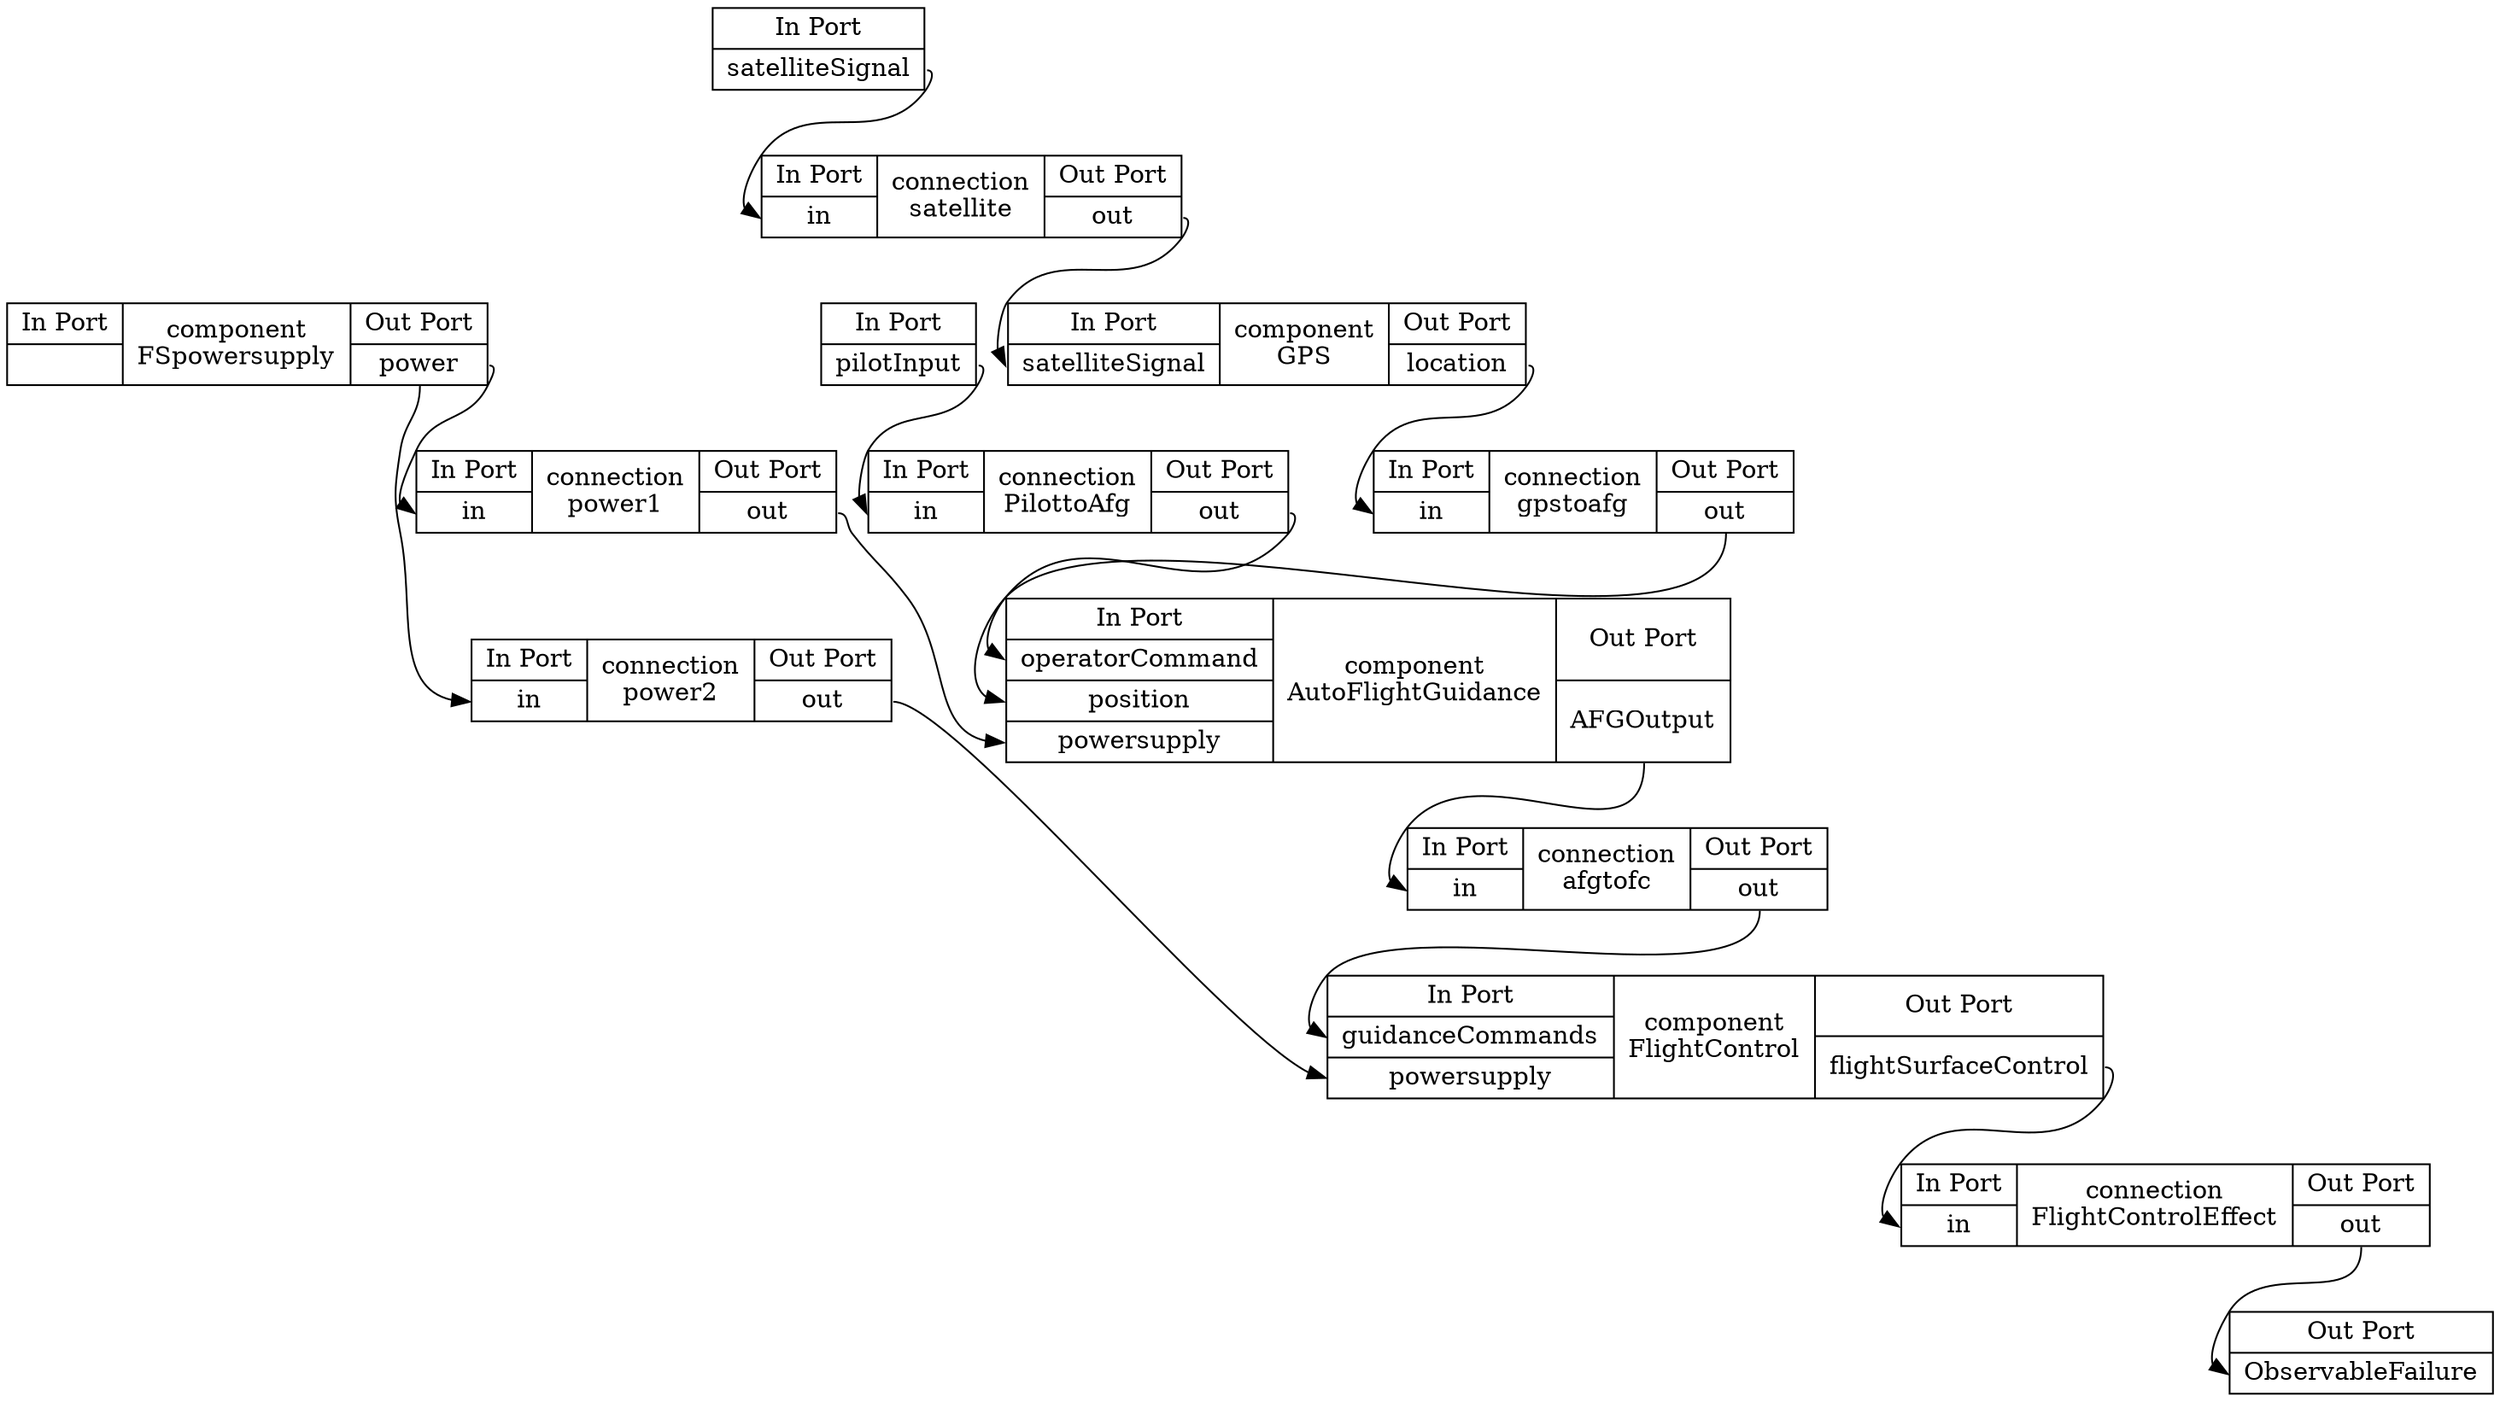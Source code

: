 digraph "component:$$AWAS#FlightSystem_tier1_Instance" {

  rankdir=TB

   "component:$$AWAS$FlightSystem_tier1_Instance#AutoFlightGuidance" [label="{In Port|<operatorCommand>operatorCommand|<position>position|<powersupply>powersupply} |component\nAutoFlightGuidance|{Out Port|<AFGOutput>AFGOutput} ",  shape="record"] 
   "component:$$AWAS$FlightSystem_tier1_Instance#FSpowersupply" [label="{In Port|} |component\nFSpowersupply|{Out Port|<power>power} ",  shape="record"] 
   "component:$$AWAS$FlightSystem_tier1_Instance#FlightControl" [label="{In Port|<guidanceCommands>guidanceCommands|<powersupply>powersupply} |component\nFlightControl|{Out Port|<flightSurfaceControl>flightSurfaceControl} ",  shape="record"] 
   "component:$$AWAS$FlightSystem_tier1_Instance#GPS" [label="{In Port|<satelliteSignal>satelliteSignal} |component\nGPS|{Out Port|<location>location} ",  shape="record"] 
   "connection:$$AWAS$FlightSystem_tier1_Instance#FlightControlEffect" [label="{In Port|<in>in} |connection\nFlightControlEffect|{Out Port|<out>out} ",  shape="record"] 
   "connection:$$AWAS$FlightSystem_tier1_Instance#PilottoAfg" [label="{In Port|<in>in} |connection\nPilottoAfg|{Out Port|<out>out} ",  shape="record"] 
   "connection:$$AWAS$FlightSystem_tier1_Instance#afgtofc" [label="{In Port|<in>in} |connection\nafgtofc|{Out Port|<out>out} ",  shape="record"] 
   "connection:$$AWAS$FlightSystem_tier1_Instance#gpstoafg" [label="{In Port|<in>in} |connection\ngpstoafg|{Out Port|<out>out} ",  shape="record"] 
   "connection:$$AWAS$FlightSystem_tier1_Instance#power1" [label="{In Port|<in>in} |connection\npower1|{Out Port|<out>out} ",  shape="record"] 
   "connection:$$AWAS$FlightSystem_tier1_Instance#power2" [label="{In Port|<in>in} |connection\npower2|{Out Port|<out>out} ",  shape="record"] 
   "connection:$$AWAS$FlightSystem_tier1_Instance#satellite" [label="{In Port|<in>in} |connection\nsatellite|{Out Port|<out>out} ",  shape="record"] 
   "port-in:$$AWAS$FlightSystem_tier1_Instance#pilotInput" [label="{In Port|<pilotInput>pilotInput}", rank="source", shape="record"] 
   "port-in:$$AWAS$FlightSystem_tier1_Instance#satelliteSignal" [label="{In Port|<satelliteSignal>satelliteSignal}", rank="source", shape="record"] 
   "port-out:$$AWAS$FlightSystem_tier1_Instance#ObservableFailure" [label="{Out Port|<ObservableFailure>ObservableFailure}", rank="sink", shape="record"] 

   "component:$$AWAS$FlightSystem_tier1_Instance#AutoFlightGuidance" -> "connection:$$AWAS$FlightSystem_tier1_Instance#afgtofc" [headport=in, tailport=AFGOutput] 
   "component:$$AWAS$FlightSystem_tier1_Instance#FSpowersupply" -> "connection:$$AWAS$FlightSystem_tier1_Instance#power1" [headport=in, tailport=power] 
   "component:$$AWAS$FlightSystem_tier1_Instance#FSpowersupply" -> "connection:$$AWAS$FlightSystem_tier1_Instance#power2" [headport=in, tailport=power] 
   "component:$$AWAS$FlightSystem_tier1_Instance#FlightControl" -> "connection:$$AWAS$FlightSystem_tier1_Instance#FlightControlEffect" [headport=in, tailport=flightSurfaceControl] 
   "component:$$AWAS$FlightSystem_tier1_Instance#GPS" -> "connection:$$AWAS$FlightSystem_tier1_Instance#gpstoafg" [headport=in, tailport=location] 
   "connection:$$AWAS$FlightSystem_tier1_Instance#FlightControlEffect" -> "port-out:$$AWAS$FlightSystem_tier1_Instance#ObservableFailure" [headport=ObservableFailure, tailport=out] 
   "connection:$$AWAS$FlightSystem_tier1_Instance#PilottoAfg" -> "component:$$AWAS$FlightSystem_tier1_Instance#AutoFlightGuidance" [headport=operatorCommand, tailport=out] 
   "connection:$$AWAS$FlightSystem_tier1_Instance#afgtofc" -> "component:$$AWAS$FlightSystem_tier1_Instance#FlightControl" [headport=guidanceCommands, tailport=out] 
   "connection:$$AWAS$FlightSystem_tier1_Instance#gpstoafg" -> "component:$$AWAS$FlightSystem_tier1_Instance#AutoFlightGuidance" [headport=position, tailport=out] 
   "connection:$$AWAS$FlightSystem_tier1_Instance#power1" -> "component:$$AWAS$FlightSystem_tier1_Instance#AutoFlightGuidance" [headport=powersupply, tailport=out] 
   "connection:$$AWAS$FlightSystem_tier1_Instance#power2" -> "component:$$AWAS$FlightSystem_tier1_Instance#FlightControl" [headport=powersupply, tailport=out] 
   "connection:$$AWAS$FlightSystem_tier1_Instance#satellite" -> "component:$$AWAS$FlightSystem_tier1_Instance#GPS" [headport=satelliteSignal, tailport=out] 
   "port-in:$$AWAS$FlightSystem_tier1_Instance#pilotInput" -> "connection:$$AWAS$FlightSystem_tier1_Instance#PilottoAfg" [headport=in, tailport=pilotInput] 
   "port-in:$$AWAS$FlightSystem_tier1_Instance#satelliteSignal" -> "connection:$$AWAS$FlightSystem_tier1_Instance#satellite" [headport=in, tailport=satelliteSignal] 

}